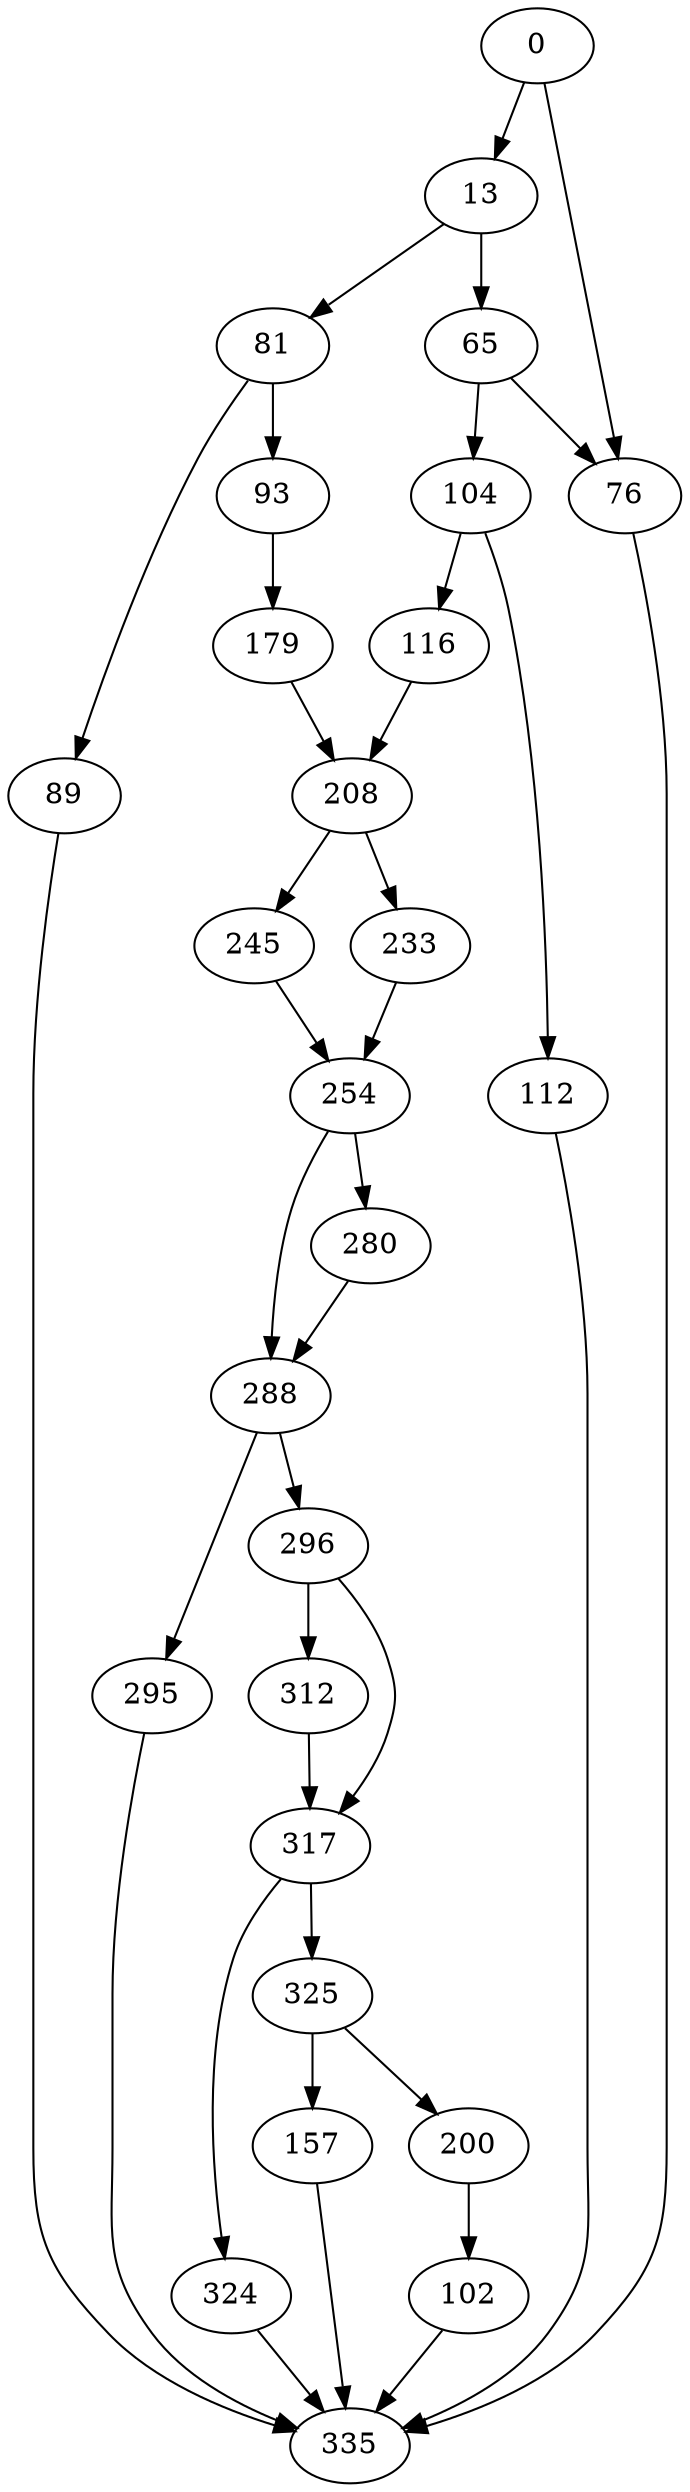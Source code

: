 digraph {
	0 [label=0]
	13 [label=13]
	65 [label=65]
	76 [label=76]
	81 [label=81]
	89 [label=89]
	93 [label=93]
	102 [label=102]
	104 [label=104]
	112 [label=112]
	116 [label=116]
	157 [label=157]
	179 [label=179]
	200 [label=200]
	208 [label=208]
	233 [label=233]
	245 [label=245]
	254 [label=254]
	280 [label=280]
	288 [label=288]
	295 [label=295]
	296 [label=296]
	312 [label=312]
	317 [label=317]
	324 [label=324]
	325 [label=325]
	335 [label=335]
	0 -> 76
	0 -> 13
	13 -> 81
	13 -> 65
	65 -> 104
	65 -> 76
	76 -> 335
	81 -> 89
	81 -> 93
	89 -> 335
	93 -> 179
	102 -> 335
	104 -> 112
	104 -> 116
	112 -> 335
	116 -> 208
	157 -> 335
	179 -> 208
	200 -> 102
	208 -> 233
	208 -> 245
	233 -> 254
	245 -> 254
	254 -> 280
	254 -> 288
	280 -> 288
	288 -> 296
	288 -> 295
	295 -> 335
	296 -> 312
	296 -> 317
	312 -> 317
	317 -> 324
	317 -> 325
	324 -> 335
	325 -> 200
	325 -> 157
}
